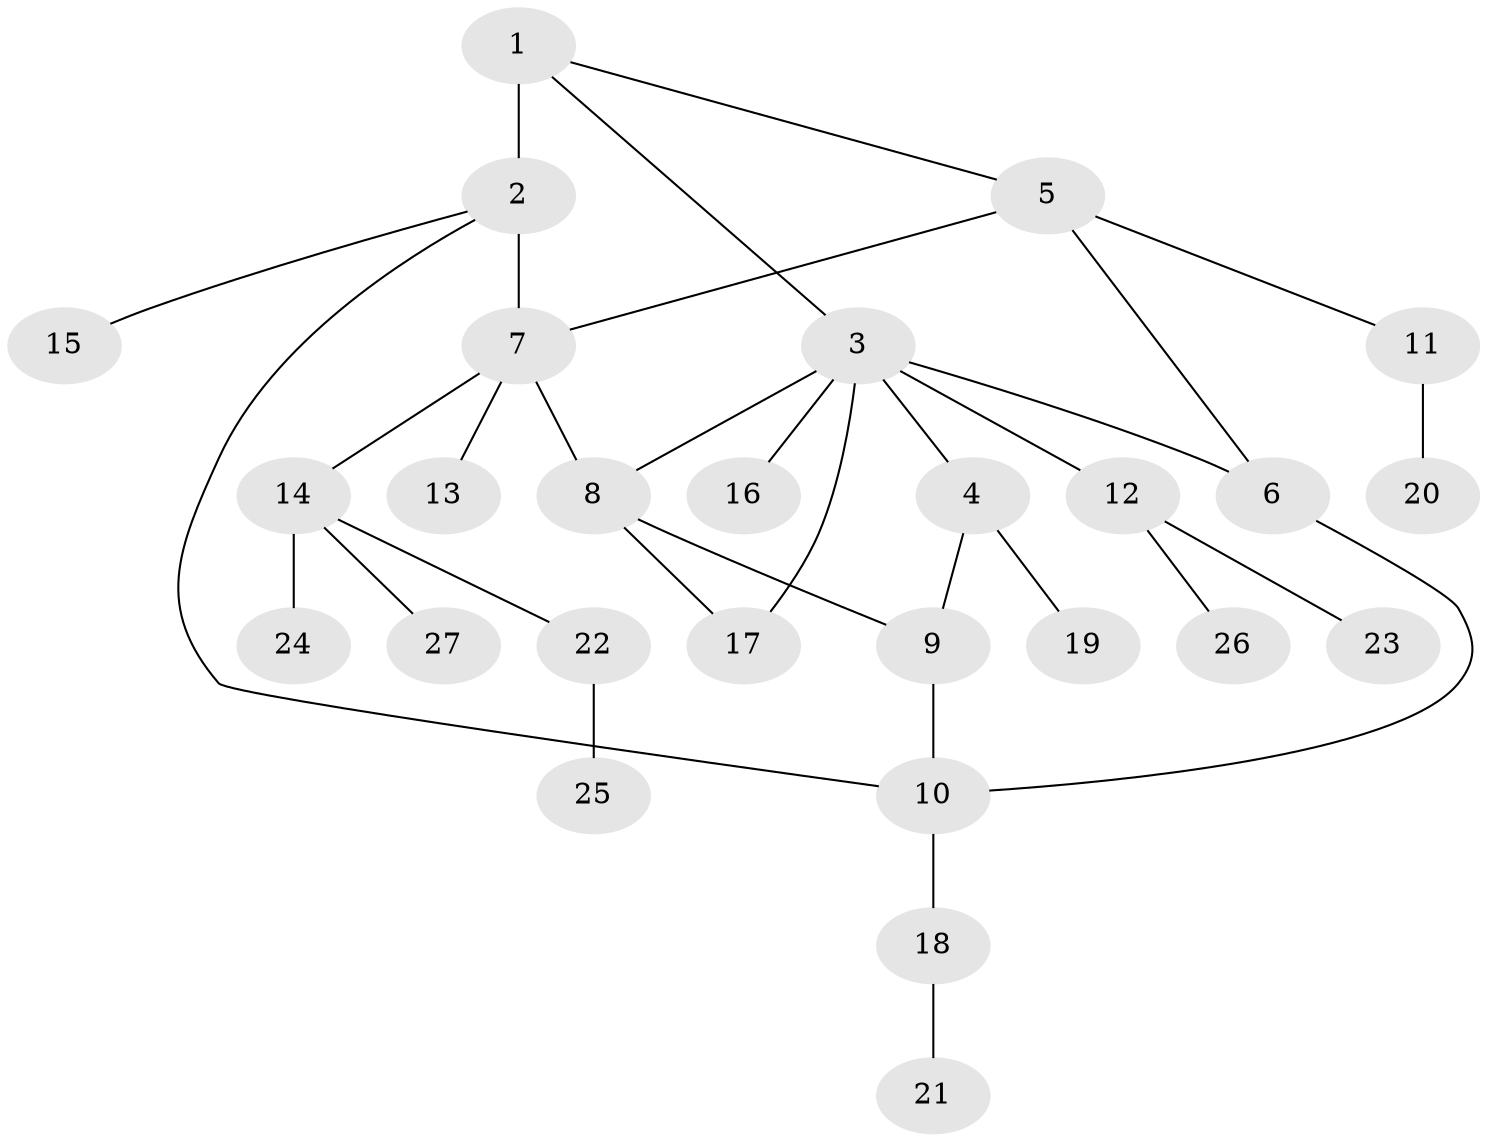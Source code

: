 // original degree distribution, {3: 0.05555555555555555, 9: 0.037037037037037035, 8: 0.018518518518518517, 2: 0.1111111111111111, 5: 0.05555555555555555, 4: 0.05555555555555555, 6: 0.037037037037037035, 1: 0.6296296296296297}
// Generated by graph-tools (version 1.1) at 2025/52/03/04/25 22:52:11]
// undirected, 27 vertices, 33 edges
graph export_dot {
  node [color=gray90,style=filled];
  1;
  2;
  3;
  4;
  5;
  6;
  7;
  8;
  9;
  10;
  11;
  12;
  13;
  14;
  15;
  16;
  17;
  18;
  19;
  20;
  21;
  22;
  23;
  24;
  25;
  26;
  27;
  1 -- 2 [weight=5.0];
  1 -- 3 [weight=1.0];
  1 -- 5 [weight=1.0];
  2 -- 7 [weight=1.0];
  2 -- 10 [weight=1.0];
  2 -- 15 [weight=1.0];
  3 -- 4 [weight=1.0];
  3 -- 6 [weight=1.0];
  3 -- 8 [weight=1.0];
  3 -- 12 [weight=1.0];
  3 -- 16 [weight=1.0];
  3 -- 17 [weight=1.0];
  4 -- 9 [weight=6.0];
  4 -- 19 [weight=1.0];
  5 -- 6 [weight=1.0];
  5 -- 7 [weight=1.0];
  5 -- 11 [weight=1.0];
  6 -- 10 [weight=1.0];
  7 -- 8 [weight=1.0];
  7 -- 13 [weight=1.0];
  7 -- 14 [weight=1.0];
  8 -- 9 [weight=1.0];
  8 -- 17 [weight=2.0];
  9 -- 10 [weight=1.0];
  10 -- 18 [weight=1.0];
  11 -- 20 [weight=2.0];
  12 -- 23 [weight=1.0];
  12 -- 26 [weight=1.0];
  14 -- 22 [weight=1.0];
  14 -- 24 [weight=1.0];
  14 -- 27 [weight=1.0];
  18 -- 21 [weight=1.0];
  22 -- 25 [weight=1.0];
}
